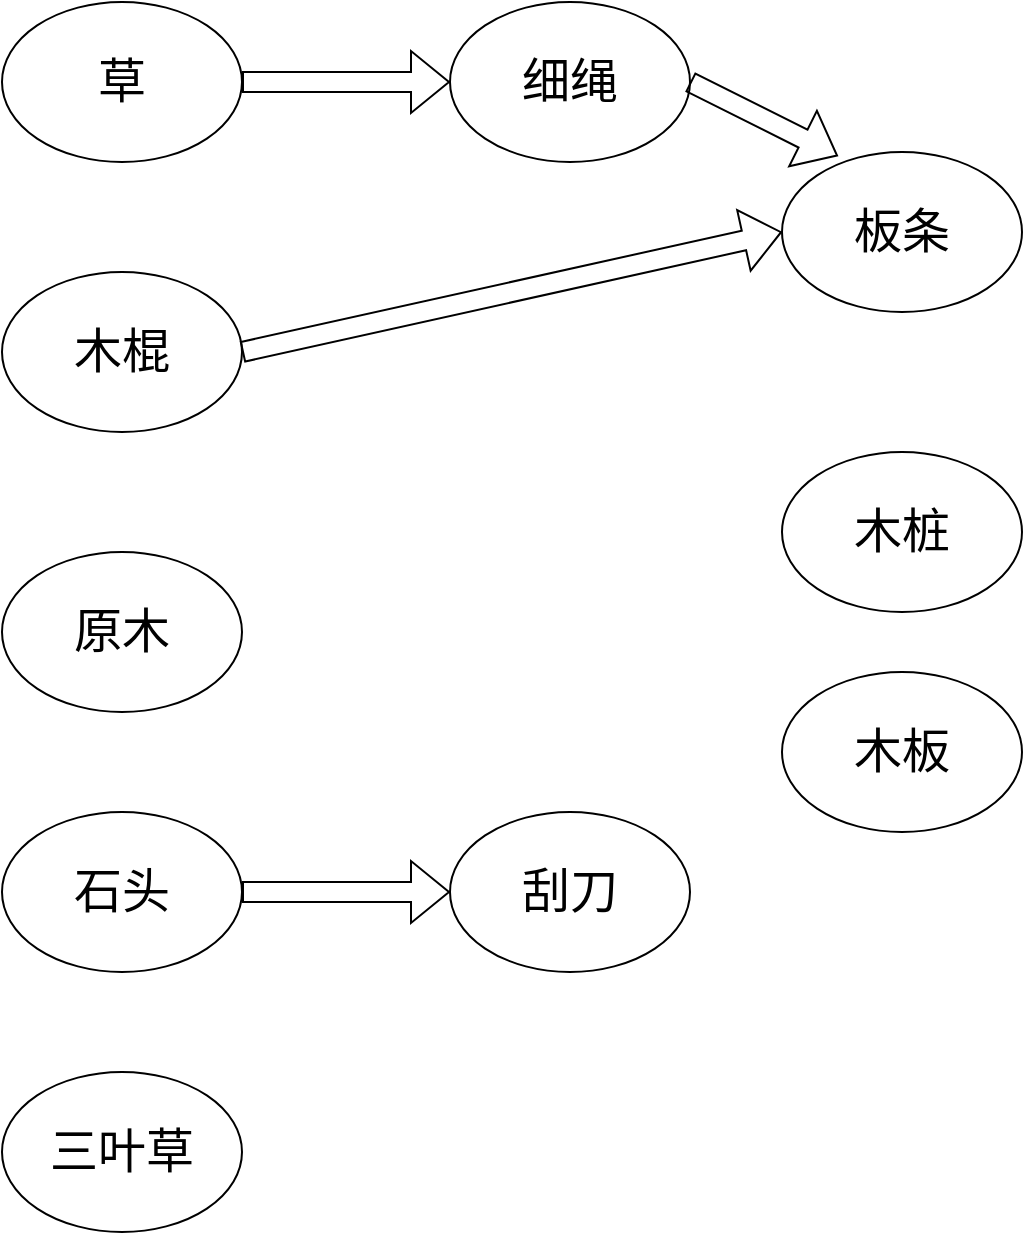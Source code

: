 <mxfile version="16.6.3" type="github">
  <diagram id="QJF9y5-ItRfiy5p3R6Vq" name="第 1 页">
    <mxGraphModel dx="872" dy="724" grid="1" gridSize="10" guides="1" tooltips="1" connect="1" arrows="1" fold="1" page="1" pageScale="1" pageWidth="827" pageHeight="1169" math="0" shadow="0">
      <root>
        <mxCell id="0" />
        <mxCell id="1" parent="0" />
        <mxCell id="pDsCyziouPlxu3_b3Cm0-1" value="&lt;font style=&quot;font-size: 24px&quot;&gt;草&lt;/font&gt;" style="ellipse;whiteSpace=wrap;html=1;" vertex="1" parent="1">
          <mxGeometry x="70" y="505" width="120" height="80" as="geometry" />
        </mxCell>
        <mxCell id="pDsCyziouPlxu3_b3Cm0-3" value="&lt;span style=&quot;font-size: 24px&quot;&gt;原木&lt;/span&gt;" style="ellipse;whiteSpace=wrap;html=1;" vertex="1" parent="1">
          <mxGeometry x="70" y="780" width="120" height="80" as="geometry" />
        </mxCell>
        <mxCell id="pDsCyziouPlxu3_b3Cm0-4" value="&lt;span style=&quot;font-size: 24px&quot;&gt;木棍&lt;/span&gt;" style="ellipse;whiteSpace=wrap;html=1;" vertex="1" parent="1">
          <mxGeometry x="70" y="640" width="120" height="80" as="geometry" />
        </mxCell>
        <mxCell id="pDsCyziouPlxu3_b3Cm0-5" value="&lt;span style=&quot;font-size: 24px&quot;&gt;三叶草&lt;/span&gt;" style="ellipse;whiteSpace=wrap;html=1;" vertex="1" parent="1">
          <mxGeometry x="70" y="1040" width="120" height="80" as="geometry" />
        </mxCell>
        <mxCell id="pDsCyziouPlxu3_b3Cm0-6" value="&lt;span style=&quot;font-size: 24px&quot;&gt;石头&lt;/span&gt;" style="ellipse;whiteSpace=wrap;html=1;" vertex="1" parent="1">
          <mxGeometry x="70" y="910" width="120" height="80" as="geometry" />
        </mxCell>
        <mxCell id="pDsCyziouPlxu3_b3Cm0-7" value="&lt;span style=&quot;font-size: 24px&quot;&gt;刮刀&lt;/span&gt;" style="ellipse;whiteSpace=wrap;html=1;" vertex="1" parent="1">
          <mxGeometry x="294" y="910" width="120" height="80" as="geometry" />
        </mxCell>
        <mxCell id="pDsCyziouPlxu3_b3Cm0-9" value="&lt;font style=&quot;font-size: 24px&quot;&gt;细绳&lt;/font&gt;" style="ellipse;whiteSpace=wrap;html=1;" vertex="1" parent="1">
          <mxGeometry x="294" y="505" width="120" height="80" as="geometry" />
        </mxCell>
        <mxCell id="pDsCyziouPlxu3_b3Cm0-10" value="&lt;font style=&quot;font-size: 24px&quot;&gt;板条&lt;/font&gt;" style="ellipse;whiteSpace=wrap;html=1;" vertex="1" parent="1">
          <mxGeometry x="460" y="580" width="120" height="80" as="geometry" />
        </mxCell>
        <mxCell id="pDsCyziouPlxu3_b3Cm0-11" value="&lt;span style=&quot;font-size: 24px&quot;&gt;木板&lt;/span&gt;" style="ellipse;whiteSpace=wrap;html=1;" vertex="1" parent="1">
          <mxGeometry x="460" y="840" width="120" height="80" as="geometry" />
        </mxCell>
        <mxCell id="pDsCyziouPlxu3_b3Cm0-12" value="&lt;span style=&quot;font-size: 24px&quot;&gt;木桩&lt;/span&gt;" style="ellipse;whiteSpace=wrap;html=1;" vertex="1" parent="1">
          <mxGeometry x="460" y="730" width="120" height="80" as="geometry" />
        </mxCell>
        <mxCell id="pDsCyziouPlxu3_b3Cm0-14" value="" style="shape=flexArrow;endArrow=classic;html=1;rounded=0;fontSize=24;exitX=1;exitY=0.5;exitDx=0;exitDy=0;" edge="1" parent="1" source="pDsCyziouPlxu3_b3Cm0-1" target="pDsCyziouPlxu3_b3Cm0-9">
          <mxGeometry width="50" height="50" relative="1" as="geometry">
            <mxPoint x="220" y="700" as="sourcePoint" />
            <mxPoint x="270" y="650" as="targetPoint" />
          </mxGeometry>
        </mxCell>
        <mxCell id="pDsCyziouPlxu3_b3Cm0-15" value="" style="shape=flexArrow;endArrow=classic;html=1;rounded=0;fontSize=24;exitX=1;exitY=0.5;exitDx=0;exitDy=0;entryX=0;entryY=0.5;entryDx=0;entryDy=0;" edge="1" parent="1" source="pDsCyziouPlxu3_b3Cm0-4" target="pDsCyziouPlxu3_b3Cm0-10">
          <mxGeometry width="50" height="50" relative="1" as="geometry">
            <mxPoint x="200" y="555" as="sourcePoint" />
            <mxPoint x="304" y="555" as="targetPoint" />
          </mxGeometry>
        </mxCell>
        <mxCell id="pDsCyziouPlxu3_b3Cm0-16" value="" style="shape=flexArrow;endArrow=classic;html=1;rounded=0;fontSize=24;exitX=1;exitY=0.5;exitDx=0;exitDy=0;entryX=0.233;entryY=0.025;entryDx=0;entryDy=0;entryPerimeter=0;" edge="1" parent="1" source="pDsCyziouPlxu3_b3Cm0-9" target="pDsCyziouPlxu3_b3Cm0-10">
          <mxGeometry width="50" height="50" relative="1" as="geometry">
            <mxPoint x="200" y="555" as="sourcePoint" />
            <mxPoint x="304" y="555" as="targetPoint" />
          </mxGeometry>
        </mxCell>
        <mxCell id="pDsCyziouPlxu3_b3Cm0-17" value="" style="shape=flexArrow;endArrow=classic;html=1;rounded=0;fontSize=24;exitX=1;exitY=0.5;exitDx=0;exitDy=0;entryX=0;entryY=0.5;entryDx=0;entryDy=0;" edge="1" parent="1" source="pDsCyziouPlxu3_b3Cm0-6" target="pDsCyziouPlxu3_b3Cm0-7">
          <mxGeometry width="50" height="50" relative="1" as="geometry">
            <mxPoint x="200" y="555" as="sourcePoint" />
            <mxPoint x="304" y="555" as="targetPoint" />
          </mxGeometry>
        </mxCell>
      </root>
    </mxGraphModel>
  </diagram>
</mxfile>
